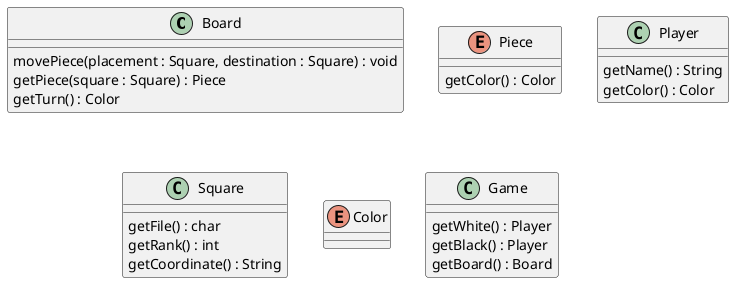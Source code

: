 @startuml

class Board
enum Piece
class Player
class Square
enum Color
class Game

class Square {
    getFile() : char
    getRank() : int
    getCoordinate() : String
}

class Board {
    movePiece(placement : Square, destination : Square) : void
    getPiece(square : Square) : Piece
    getTurn() : Color
}

class Player {
    getName() : String
    getColor() : Color
}

enum Piece {
    getColor() : Color
}

class Game {
    getWhite() : Player
    getBlack() : Player
    getBoard() : Board
}

@enduml